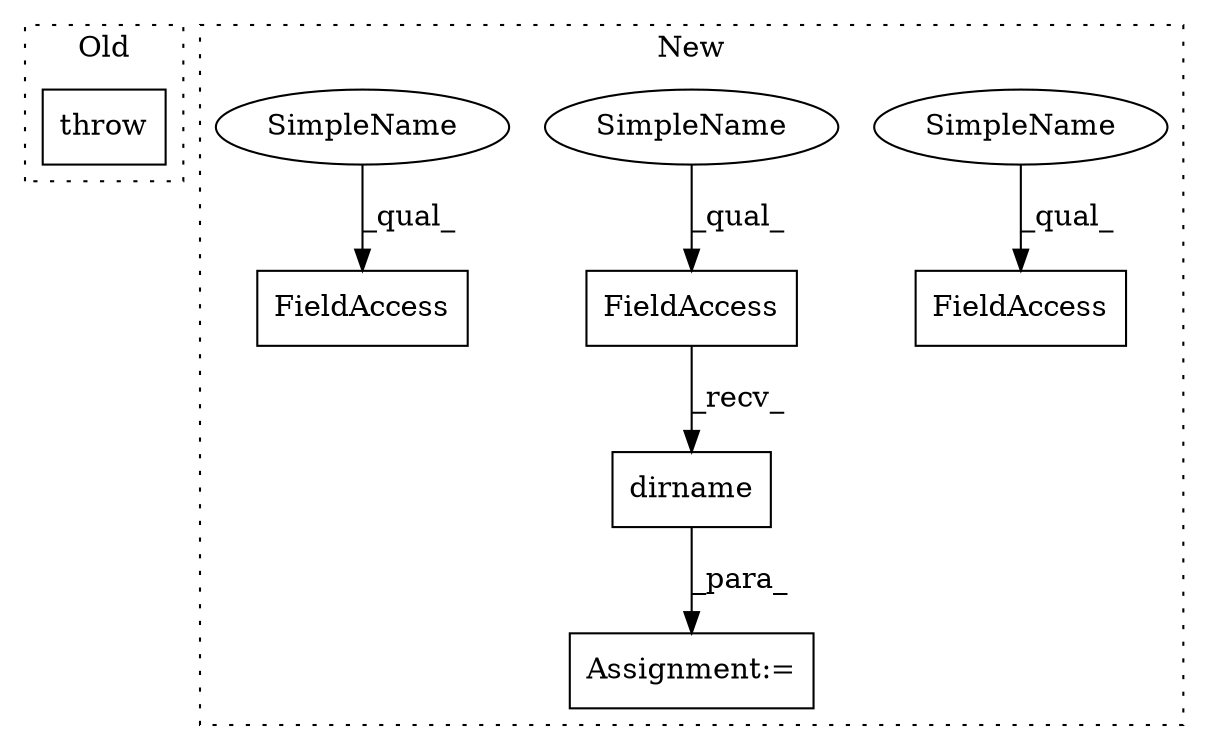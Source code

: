 digraph G {
subgraph cluster0 {
1 [label="throw" a="53" s="2261" l="6" shape="box"];
label = "Old";
style="dotted";
}
subgraph cluster1 {
2 [label="dirname" a="32" s="2729,2762" l="8,1" shape="box"];
3 [label="FieldAccess" a="22" s="2721" l="7" shape="box"];
4 [label="Assignment:=" a="7" s="3328" l="1" shape="box"];
5 [label="FieldAccess" a="22" s="2777" l="7" shape="box"];
6 [label="FieldAccess" a="22" s="2737" l="7" shape="box"];
7 [label="SimpleName" a="42" s="2777" l="2" shape="ellipse"];
8 [label="SimpleName" a="42" s="2721" l="2" shape="ellipse"];
9 [label="SimpleName" a="42" s="2737" l="2" shape="ellipse"];
label = "New";
style="dotted";
}
2 -> 4 [label="_para_"];
3 -> 2 [label="_recv_"];
7 -> 5 [label="_qual_"];
8 -> 3 [label="_qual_"];
9 -> 6 [label="_qual_"];
}